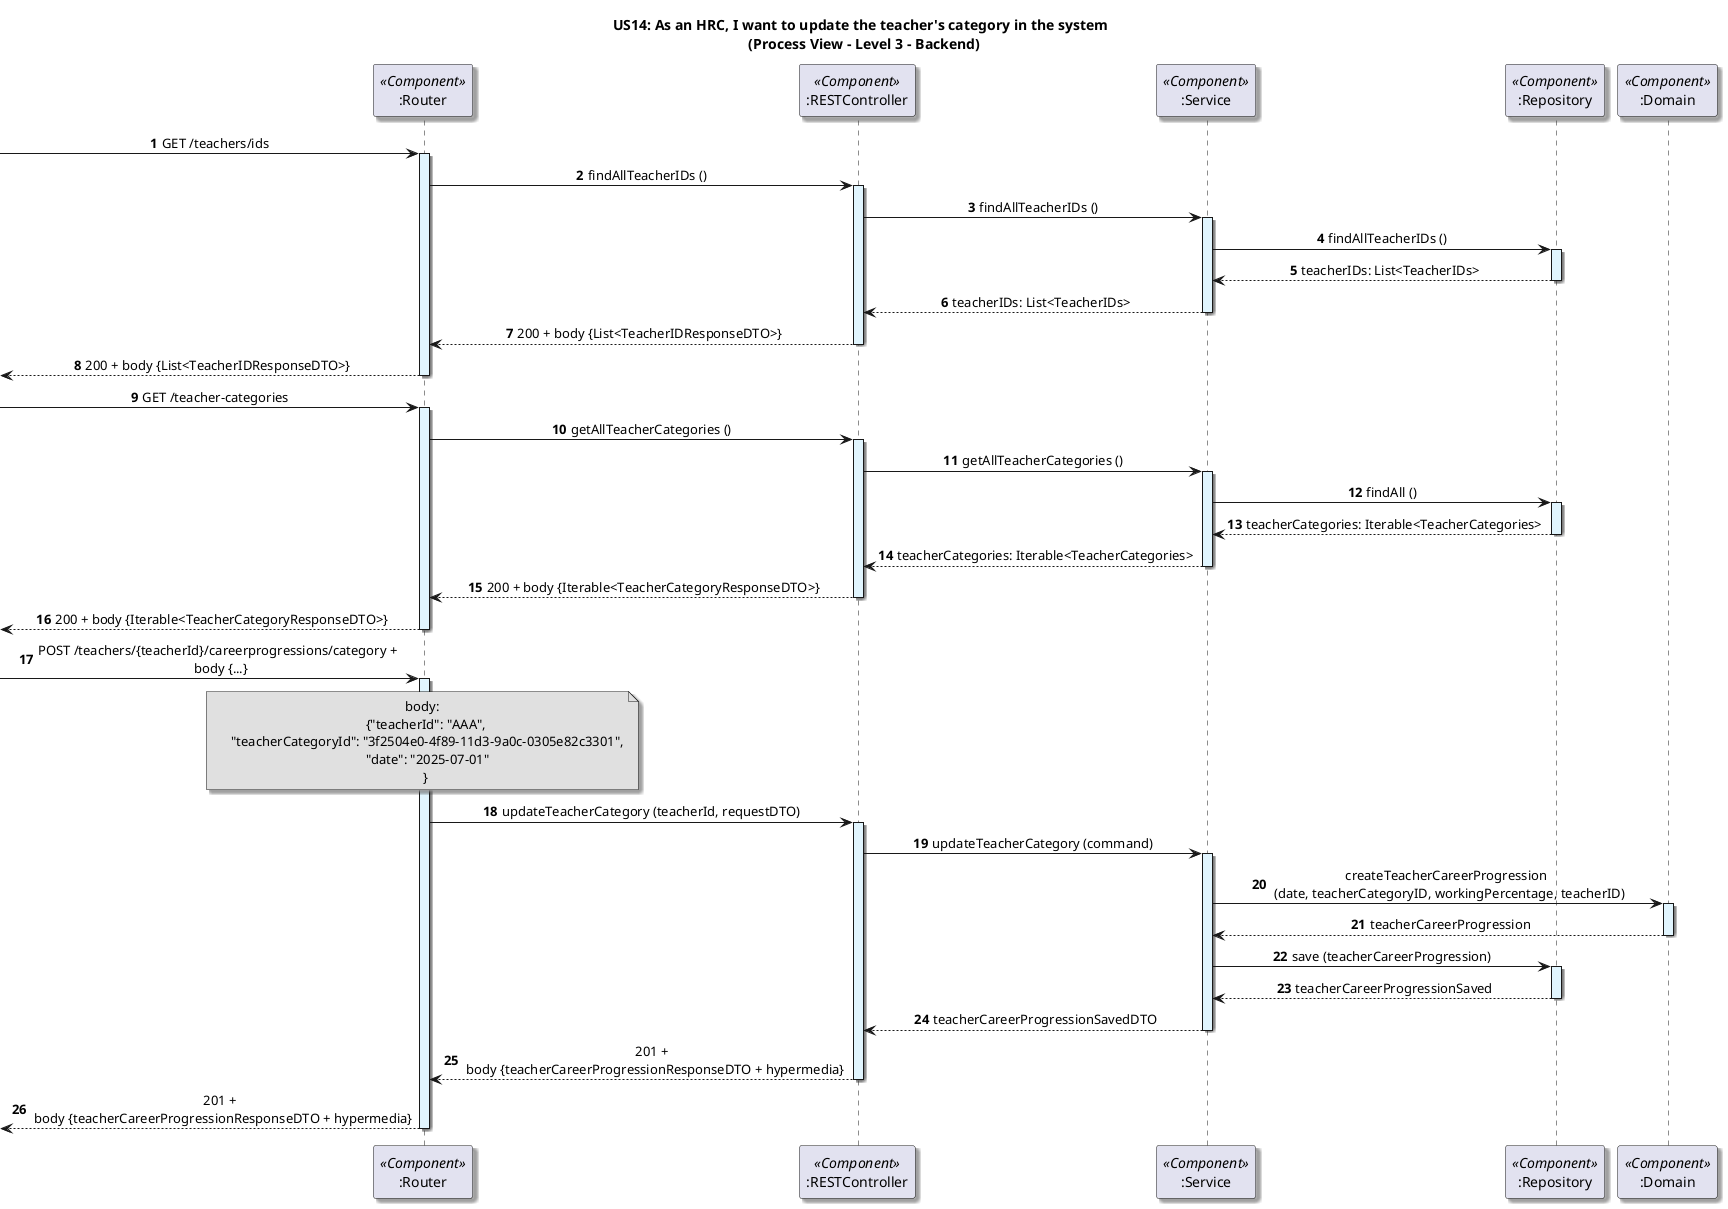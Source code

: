 @startuml

title US14: As an HRC, I want to update the teacher's category in the system \n (Process View - Level 3 - Backend)

skinparam defaultTextAlignment center
skinparam shadowing true

autonumber

participant ":Router" as router <<Component>>
participant ":RESTController" as controller <<Component>>
participant ":Service" as service <<Component>>
participant ":Repository" as repository <<Component>>
participant ":Domain" as domain <<Component>>

' findAllTeacherIDs method '

-> router: GET /teachers/ids
activate router #E1F5FE

router -> controller: findAllTeacherIDs ()
activate controller #E1F5FE

controller -> service: findAllTeacherIDs ()
activate service #E1F5FE

service -> repository: findAllTeacherIDs ()
activate repository #E1F5FE

repository --> service: teacherIDs: List<TeacherIDs>
deactivate repository

service --> controller: teacherIDs: List<TeacherIDs>
deactivate service

controller --> router: 200 + body {List<TeacherIDResponseDTO>}
deactivate controller

<-- router: 200 + body {List<TeacherIDResponseDTO>}
deactivate router

' getAllTeacherCategories method '

-> router: GET /teacher-categories
activate router #E1F5FE

router -> controller: getAllTeacherCategories ()
activate controller #E1F5FE

controller -> service: getAllTeacherCategories ()
activate service #E1F5FE

service -> repository: findAll ()
activate repository #E1F5FE

repository --> service: teacherCategories: Iterable<TeacherCategories>
deactivate repository

service --> controller: teacherCategories: Iterable<TeacherCategories>
deactivate service

controller --> router: 200 + body {Iterable<TeacherCategoryResponseDTO>}
deactivate controller

<-- router: 200 + body {Iterable<TeacherCategoryResponseDTO>}
deactivate router

' updateTeacherCategory method '

-> router: POST /teachers/{teacherId}/careerprogressions/category + \n body {...}
activate router #E1F5FE

note over router #E0E0E0
  body:
    {"teacherId": "AAA",
     "teacherCategoryId": "3f2504e0-4f89-11d3-9a0c-0305e82c3301",
     "date": "2025-07-01"
    }
end note

router -> controller: updateTeacherCategory (teacherId, requestDTO)
activate controller #E1F5FE

controller -> service: updateTeacherCategory (command)
activate service #E1F5FE

service -> domain: createTeacherCareerProgression \n (date, teacherCategoryID, workingPercentage, teacherID)
activate domain #E1F5FE

domain --> service: teacherCareerProgression
deactivate domain

service -> repository: save (teacherCareerProgression)
activate repository #E1F5FE

repository --> service: teacherCareerProgressionSaved
deactivate repository

service --> controller: teacherCareerProgressionSavedDTO
deactivate service

controller --> router: 201 + \n body {teacherCareerProgressionResponseDTO + hypermedia}
deactivate controller

<-- router: 201 + \n body {teacherCareerProgressionResponseDTO + hypermedia}
deactivate router

@enduml
